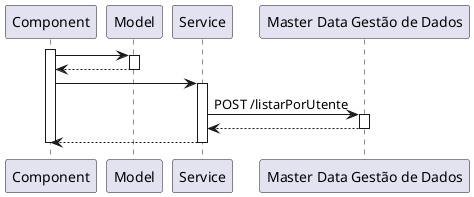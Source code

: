 @startuml vp3


participant Component as componente
participant Model as model
participant Service as svc

participant "Master Data Gestão de Dados" as mdgd

activate componente
componente -> model
activate model
model --> componente
deactivate model
componente -> svc : 
activate svc
svc -> mdgd : POST /listarPorUtente
activate mdgd
mdgd --> svc
deactivate mdgd
svc --> componente
deactivate svc
deactivate componente



@enduml